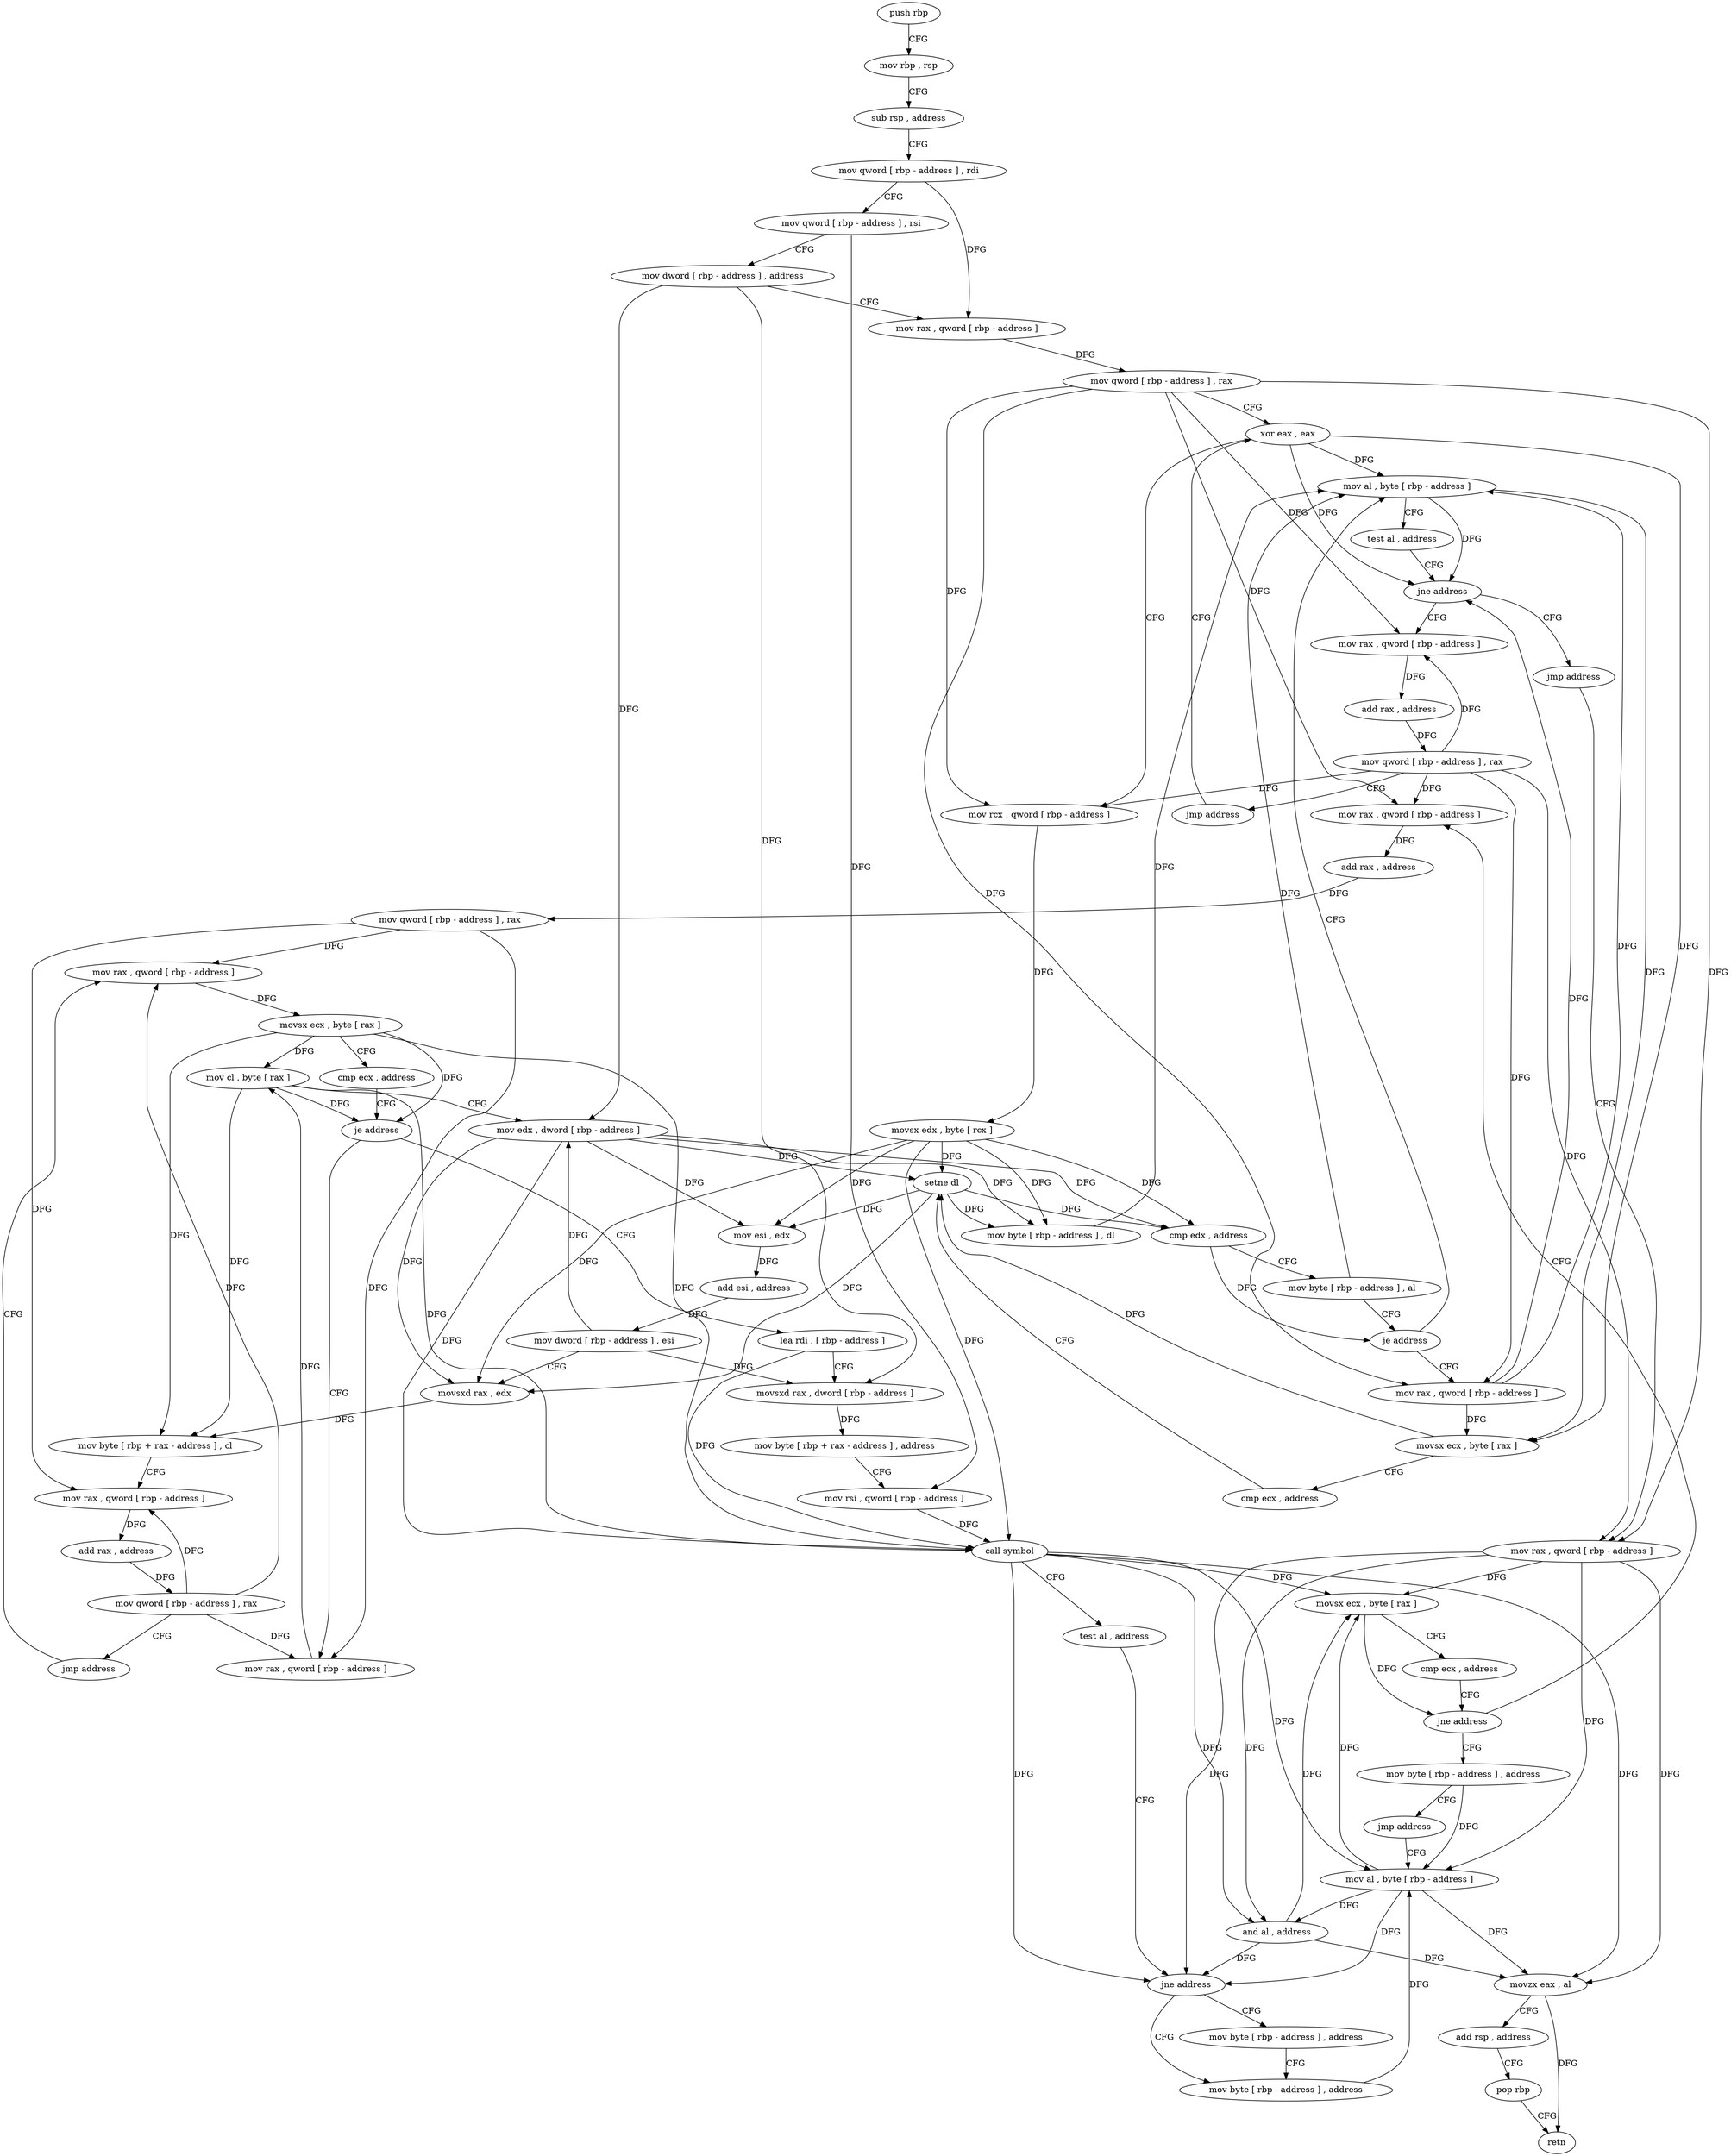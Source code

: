 digraph "func" {
"148272" [label = "push rbp" ]
"148273" [label = "mov rbp , rsp" ]
"148276" [label = "sub rsp , address" ]
"148283" [label = "mov qword [ rbp - address ] , rdi" ]
"148287" [label = "mov qword [ rbp - address ] , rsi" ]
"148291" [label = "mov dword [ rbp - address ] , address" ]
"148301" [label = "mov rax , qword [ rbp - address ]" ]
"148305" [label = "mov qword [ rbp - address ] , rax" ]
"148309" [label = "xor eax , eax" ]
"148352" [label = "mov al , byte [ rbp - address ]" ]
"148358" [label = "test al , address" ]
"148360" [label = "jne address" ]
"148371" [label = "mov rax , qword [ rbp - address ]" ]
"148366" [label = "jmp address" ]
"148333" [label = "mov rax , qword [ rbp - address ]" ]
"148337" [label = "movsx ecx , byte [ rax ]" ]
"148340" [label = "cmp ecx , address" ]
"148343" [label = "setne dl" ]
"148346" [label = "mov byte [ rbp - address ] , dl" ]
"148375" [label = "add rax , address" ]
"148381" [label = "mov qword [ rbp - address ] , rax" ]
"148385" [label = "jmp address" ]
"148390" [label = "mov rax , qword [ rbp - address ]" ]
"148311" [label = "mov rcx , qword [ rbp - address ]" ]
"148315" [label = "movsx edx , byte [ rcx ]" ]
"148318" [label = "cmp edx , address" ]
"148321" [label = "mov byte [ rbp - address ] , al" ]
"148327" [label = "je address" ]
"148394" [label = "movsx ecx , byte [ rax ]" ]
"148397" [label = "cmp ecx , address" ]
"148400" [label = "jne address" ]
"148415" [label = "mov rax , qword [ rbp - address ]" ]
"148406" [label = "mov byte [ rbp - address ] , address" ]
"148419" [label = "add rax , address" ]
"148425" [label = "mov qword [ rbp - address ] , rax" ]
"148429" [label = "mov rax , qword [ rbp - address ]" ]
"148410" [label = "jmp address" ]
"148544" [label = "mov al , byte [ rbp - address ]" ]
"148497" [label = "lea rdi , [ rbp - address ]" ]
"148504" [label = "movsxd rax , dword [ rbp - address ]" ]
"148511" [label = "mov byte [ rbp + rax - address ] , address" ]
"148519" [label = "mov rsi , qword [ rbp - address ]" ]
"148523" [label = "call symbol" ]
"148528" [label = "test al , address" ]
"148530" [label = "jne address" ]
"148540" [label = "mov byte [ rbp - address ] , address" ]
"148536" [label = "mov byte [ rbp - address ] , address" ]
"148445" [label = "mov rax , qword [ rbp - address ]" ]
"148449" [label = "mov cl , byte [ rax ]" ]
"148451" [label = "mov edx , dword [ rbp - address ]" ]
"148457" [label = "mov esi , edx" ]
"148459" [label = "add esi , address" ]
"148462" [label = "mov dword [ rbp - address ] , esi" ]
"148468" [label = "movsxd rax , edx" ]
"148471" [label = "mov byte [ rbp + rax - address ] , cl" ]
"148478" [label = "mov rax , qword [ rbp - address ]" ]
"148482" [label = "add rax , address" ]
"148488" [label = "mov qword [ rbp - address ] , rax" ]
"148492" [label = "jmp address" ]
"148547" [label = "and al , address" ]
"148549" [label = "movzx eax , al" ]
"148552" [label = "add rsp , address" ]
"148559" [label = "pop rbp" ]
"148560" [label = "retn" ]
"148433" [label = "movsx ecx , byte [ rax ]" ]
"148436" [label = "cmp ecx , address" ]
"148439" [label = "je address" ]
"148272" -> "148273" [ label = "CFG" ]
"148273" -> "148276" [ label = "CFG" ]
"148276" -> "148283" [ label = "CFG" ]
"148283" -> "148287" [ label = "CFG" ]
"148283" -> "148301" [ label = "DFG" ]
"148287" -> "148291" [ label = "CFG" ]
"148287" -> "148519" [ label = "DFG" ]
"148291" -> "148301" [ label = "CFG" ]
"148291" -> "148504" [ label = "DFG" ]
"148291" -> "148451" [ label = "DFG" ]
"148301" -> "148305" [ label = "DFG" ]
"148305" -> "148309" [ label = "CFG" ]
"148305" -> "148311" [ label = "DFG" ]
"148305" -> "148333" [ label = "DFG" ]
"148305" -> "148371" [ label = "DFG" ]
"148305" -> "148390" [ label = "DFG" ]
"148305" -> "148415" [ label = "DFG" ]
"148309" -> "148311" [ label = "CFG" ]
"148309" -> "148352" [ label = "DFG" ]
"148309" -> "148360" [ label = "DFG" ]
"148309" -> "148337" [ label = "DFG" ]
"148352" -> "148358" [ label = "CFG" ]
"148352" -> "148360" [ label = "DFG" ]
"148352" -> "148337" [ label = "DFG" ]
"148358" -> "148360" [ label = "CFG" ]
"148360" -> "148371" [ label = "CFG" ]
"148360" -> "148366" [ label = "CFG" ]
"148371" -> "148375" [ label = "DFG" ]
"148366" -> "148390" [ label = "CFG" ]
"148333" -> "148337" [ label = "DFG" ]
"148333" -> "148360" [ label = "DFG" ]
"148333" -> "148352" [ label = "DFG" ]
"148337" -> "148340" [ label = "CFG" ]
"148337" -> "148343" [ label = "DFG" ]
"148340" -> "148343" [ label = "CFG" ]
"148343" -> "148346" [ label = "DFG" ]
"148343" -> "148318" [ label = "DFG" ]
"148343" -> "148457" [ label = "DFG" ]
"148343" -> "148468" [ label = "DFG" ]
"148346" -> "148352" [ label = "DFG" ]
"148375" -> "148381" [ label = "DFG" ]
"148381" -> "148385" [ label = "CFG" ]
"148381" -> "148311" [ label = "DFG" ]
"148381" -> "148333" [ label = "DFG" ]
"148381" -> "148371" [ label = "DFG" ]
"148381" -> "148390" [ label = "DFG" ]
"148381" -> "148415" [ label = "DFG" ]
"148385" -> "148309" [ label = "CFG" ]
"148390" -> "148394" [ label = "DFG" ]
"148390" -> "148544" [ label = "DFG" ]
"148390" -> "148547" [ label = "DFG" ]
"148390" -> "148549" [ label = "DFG" ]
"148390" -> "148530" [ label = "DFG" ]
"148311" -> "148315" [ label = "DFG" ]
"148315" -> "148318" [ label = "DFG" ]
"148315" -> "148343" [ label = "DFG" ]
"148315" -> "148346" [ label = "DFG" ]
"148315" -> "148523" [ label = "DFG" ]
"148315" -> "148457" [ label = "DFG" ]
"148315" -> "148468" [ label = "DFG" ]
"148318" -> "148321" [ label = "CFG" ]
"148318" -> "148327" [ label = "DFG" ]
"148321" -> "148327" [ label = "CFG" ]
"148321" -> "148352" [ label = "DFG" ]
"148327" -> "148352" [ label = "CFG" ]
"148327" -> "148333" [ label = "CFG" ]
"148394" -> "148397" [ label = "CFG" ]
"148394" -> "148400" [ label = "DFG" ]
"148397" -> "148400" [ label = "CFG" ]
"148400" -> "148415" [ label = "CFG" ]
"148400" -> "148406" [ label = "CFG" ]
"148415" -> "148419" [ label = "DFG" ]
"148406" -> "148410" [ label = "CFG" ]
"148406" -> "148544" [ label = "DFG" ]
"148419" -> "148425" [ label = "DFG" ]
"148425" -> "148429" [ label = "DFG" ]
"148425" -> "148445" [ label = "DFG" ]
"148425" -> "148478" [ label = "DFG" ]
"148429" -> "148433" [ label = "DFG" ]
"148410" -> "148544" [ label = "CFG" ]
"148544" -> "148547" [ label = "DFG" ]
"148544" -> "148394" [ label = "DFG" ]
"148544" -> "148549" [ label = "DFG" ]
"148544" -> "148530" [ label = "DFG" ]
"148497" -> "148504" [ label = "CFG" ]
"148497" -> "148523" [ label = "DFG" ]
"148504" -> "148511" [ label = "DFG" ]
"148511" -> "148519" [ label = "CFG" ]
"148519" -> "148523" [ label = "DFG" ]
"148523" -> "148528" [ label = "CFG" ]
"148523" -> "148394" [ label = "DFG" ]
"148523" -> "148547" [ label = "DFG" ]
"148523" -> "148549" [ label = "DFG" ]
"148523" -> "148544" [ label = "DFG" ]
"148523" -> "148530" [ label = "DFG" ]
"148528" -> "148530" [ label = "CFG" ]
"148530" -> "148540" [ label = "CFG" ]
"148530" -> "148536" [ label = "CFG" ]
"148540" -> "148544" [ label = "DFG" ]
"148536" -> "148540" [ label = "CFG" ]
"148445" -> "148449" [ label = "DFG" ]
"148449" -> "148451" [ label = "CFG" ]
"148449" -> "148439" [ label = "DFG" ]
"148449" -> "148523" [ label = "DFG" ]
"148449" -> "148471" [ label = "DFG" ]
"148451" -> "148457" [ label = "DFG" ]
"148451" -> "148318" [ label = "DFG" ]
"148451" -> "148346" [ label = "DFG" ]
"148451" -> "148343" [ label = "DFG" ]
"148451" -> "148523" [ label = "DFG" ]
"148451" -> "148468" [ label = "DFG" ]
"148457" -> "148459" [ label = "DFG" ]
"148459" -> "148462" [ label = "DFG" ]
"148462" -> "148468" [ label = "CFG" ]
"148462" -> "148504" [ label = "DFG" ]
"148462" -> "148451" [ label = "DFG" ]
"148468" -> "148471" [ label = "DFG" ]
"148471" -> "148478" [ label = "CFG" ]
"148478" -> "148482" [ label = "DFG" ]
"148482" -> "148488" [ label = "DFG" ]
"148488" -> "148492" [ label = "CFG" ]
"148488" -> "148429" [ label = "DFG" ]
"148488" -> "148445" [ label = "DFG" ]
"148488" -> "148478" [ label = "DFG" ]
"148492" -> "148429" [ label = "CFG" ]
"148547" -> "148549" [ label = "DFG" ]
"148547" -> "148394" [ label = "DFG" ]
"148547" -> "148530" [ label = "DFG" ]
"148549" -> "148552" [ label = "CFG" ]
"148549" -> "148560" [ label = "DFG" ]
"148552" -> "148559" [ label = "CFG" ]
"148559" -> "148560" [ label = "CFG" ]
"148433" -> "148436" [ label = "CFG" ]
"148433" -> "148439" [ label = "DFG" ]
"148433" -> "148523" [ label = "DFG" ]
"148433" -> "148449" [ label = "DFG" ]
"148433" -> "148471" [ label = "DFG" ]
"148436" -> "148439" [ label = "CFG" ]
"148439" -> "148497" [ label = "CFG" ]
"148439" -> "148445" [ label = "CFG" ]
}
